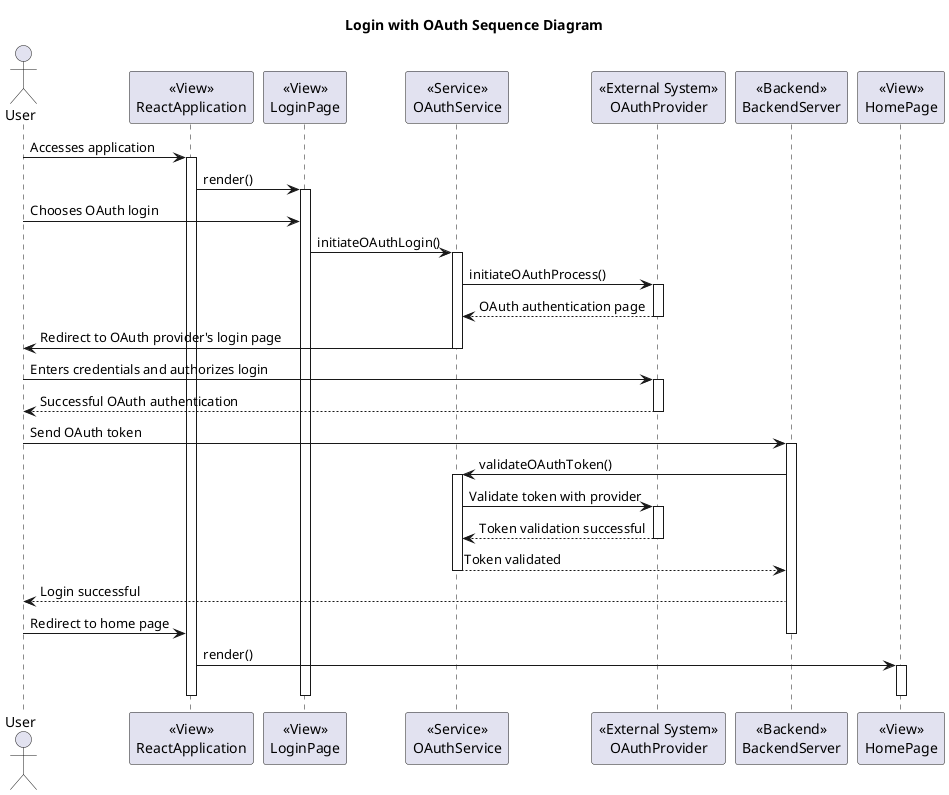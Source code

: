 @startuml

title Login with OAuth Sequence Diagram

actor User

participant ReactApplication as "<<View>>\nReactApplication"
participant LoginPage as "<<View>>\nLoginPage"
participant OAuthService as "<<Service>>\nOAuthService"
participant OAuthProvider as "<<External System>>\nOAuthProvider"
participant BackendServer as "<<Backend>>\nBackendServer"
participant HomePage as "<<View>>\nHomePage"

User -> ReactApplication: Accesses application
activate ReactApplication

ReactApplication -> LoginPage: render()
activate LoginPage

User -> LoginPage: Chooses OAuth login
LoginPage -> OAuthService: initiateOAuthLogin()
activate OAuthService

OAuthService -> OAuthProvider: initiateOAuthProcess()
activate OAuthProvider

OAuthProvider --> OAuthService: OAuth authentication page
deactivate OAuthProvider

OAuthService -> User: Redirect to OAuth provider's login page
deactivate OAuthService

User -> OAuthProvider: Enters credentials and authorizes login
activate OAuthProvider

OAuthProvider --> User: Successful OAuth authentication
deactivate OAuthProvider

User -> BackendServer: Send OAuth token
activate BackendServer

BackendServer -> OAuthService: validateOAuthToken()
activate OAuthService

OAuthService -> OAuthProvider: Validate token with provider
activate OAuthProvider

OAuthProvider --> OAuthService: Token validation successful
deactivate OAuthProvider

OAuthService --> BackendServer: Token validated
deactivate OAuthService

BackendServer --> User: Login successful
User -> ReactApplication: Redirect to home page
deactivate BackendServer

ReactApplication -> HomePage: render()
activate HomePage

deactivate ReactApplication
deactivate LoginPage
deactivate HomePage

@enduml
